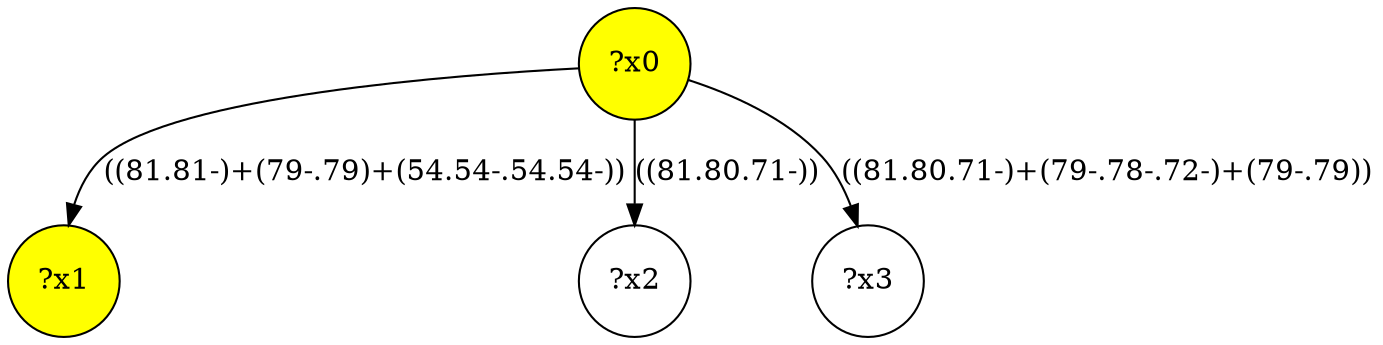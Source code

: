 digraph g {
	x0 [fillcolor="yellow", style="filled," shape=circle, label="?x0"];
	x1 [fillcolor="yellow", style="filled," shape=circle, label="?x1"];
	x0 -> x1 [label="((81.81-)+(79-.79)+(54.54-.54.54-))"];
	x2 [shape=circle, label="?x2"];
	x0 -> x2 [label="((81.80.71-))"];
	x3 [shape=circle, label="?x3"];
	x0 -> x3 [label="((81.80.71-)+(79-.78-.72-)+(79-.79))"];
}
